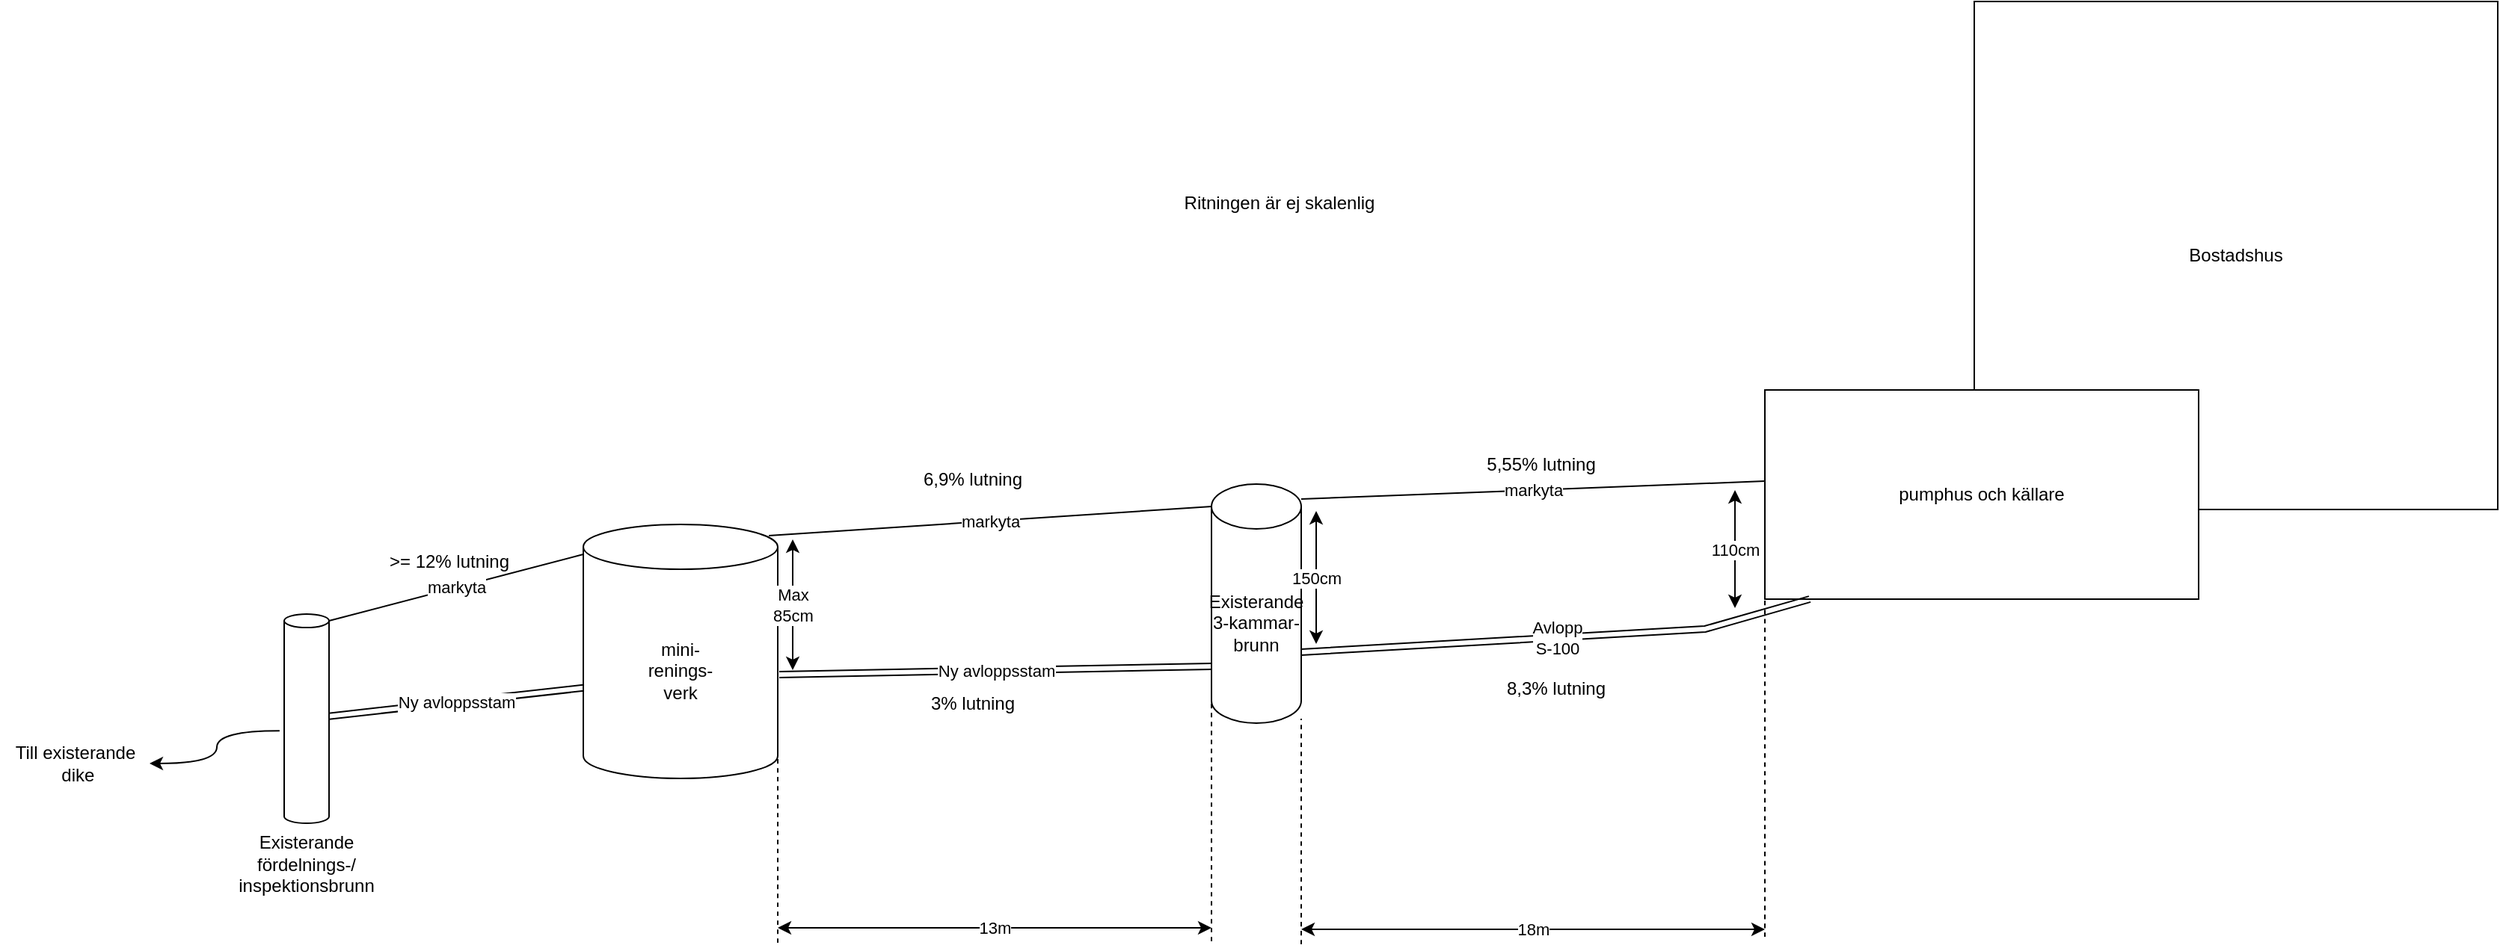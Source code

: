 <mxfile version="20.6.0" type="github">
  <diagram id="dEcU-ee0UV8H-_c2nEIc" name="Page-1">
    <mxGraphModel dx="2824" dy="1116" grid="1" gridSize="10" guides="1" tooltips="1" connect="1" arrows="1" fold="1" page="1" pageScale="1" pageWidth="850" pageHeight="1100" math="0" shadow="0">
      <root>
        <mxCell id="0" />
        <mxCell id="1" parent="0" />
        <mxCell id="SarKboA0Y-ExGuH4aFD--1" value="Bostadshus" style="rounded=0;whiteSpace=wrap;html=1;" vertex="1" parent="1">
          <mxGeometry x="490" y="20" width="350" height="340" as="geometry" />
        </mxCell>
        <mxCell id="SarKboA0Y-ExGuH4aFD--2" value="pumphus och källare" style="rounded=0;whiteSpace=wrap;html=1;" vertex="1" parent="1">
          <mxGeometry x="350" y="280" width="290" height="140" as="geometry" />
        </mxCell>
        <mxCell id="SarKboA0Y-ExGuH4aFD--3" value="Existerande&lt;br&gt;3-kammar-&lt;br&gt;brunn" style="shape=cylinder3;whiteSpace=wrap;html=1;boundedLbl=1;backgroundOutline=1;size=15;" vertex="1" parent="1">
          <mxGeometry x="-20" y="343" width="60" height="160" as="geometry" />
        </mxCell>
        <mxCell id="SarKboA0Y-ExGuH4aFD--6" value="markyta" style="endArrow=none;html=1;rounded=0;exitX=1;exitY=0;exitDx=0;exitDy=15;exitPerimeter=0;entryX=0;entryY=0.436;entryDx=0;entryDy=0;entryPerimeter=0;" edge="1" parent="1" target="SarKboA0Y-ExGuH4aFD--2">
          <mxGeometry width="50" height="50" relative="1" as="geometry">
            <mxPoint x="40" y="353" as="sourcePoint" />
            <mxPoint x="350.87" y="335.06" as="targetPoint" />
            <Array as="points" />
          </mxGeometry>
        </mxCell>
        <mxCell id="SarKboA0Y-ExGuH4aFD--8" value="150cm" style="endArrow=classic;startArrow=classic;html=1;rounded=0;" edge="1" parent="1">
          <mxGeometry width="50" height="50" relative="1" as="geometry">
            <mxPoint x="50" y="450" as="sourcePoint" />
            <mxPoint x="50" y="361" as="targetPoint" />
          </mxGeometry>
        </mxCell>
        <mxCell id="SarKboA0Y-ExGuH4aFD--10" value="mini-&lt;br&gt;renings-&lt;br&gt;verk" style="shape=cylinder3;whiteSpace=wrap;html=1;boundedLbl=1;backgroundOutline=1;size=15;" vertex="1" parent="1">
          <mxGeometry x="-440" y="370" width="130" height="170" as="geometry" />
        </mxCell>
        <mxCell id="SarKboA0Y-ExGuH4aFD--12" value="110cm" style="endArrow=classic;startArrow=classic;html=1;rounded=0;" edge="1" parent="1">
          <mxGeometry x="-0.013" width="50" height="50" relative="1" as="geometry">
            <mxPoint x="330" y="426" as="sourcePoint" />
            <mxPoint x="330" y="347" as="targetPoint" />
            <mxPoint as="offset" />
          </mxGeometry>
        </mxCell>
        <mxCell id="SarKboA0Y-ExGuH4aFD--15" value="markyta" style="endArrow=none;html=1;rounded=0;exitX=0.954;exitY=0.044;exitDx=0;exitDy=0;exitPerimeter=0;entryX=0;entryY=0;entryDx=0;entryDy=15;entryPerimeter=0;" edge="1" parent="1" source="SarKboA0Y-ExGuH4aFD--10" target="SarKboA0Y-ExGuH4aFD--3">
          <mxGeometry width="50" height="50" relative="1" as="geometry">
            <mxPoint x="-311" y="374.94" as="sourcePoint" />
            <mxPoint x="-0.13" y="360.0" as="targetPoint" />
            <Array as="points" />
          </mxGeometry>
        </mxCell>
        <mxCell id="SarKboA0Y-ExGuH4aFD--18" style="edgeStyle=orthogonalEdgeStyle;rounded=0;orthogonalLoop=1;jettySize=auto;html=1;curved=1;exitX=-0.102;exitY=0.558;exitDx=0;exitDy=0;exitPerimeter=0;" edge="1" parent="1" source="SarKboA0Y-ExGuH4aFD--16" target="SarKboA0Y-ExGuH4aFD--19">
          <mxGeometry relative="1" as="geometry">
            <mxPoint x="-740" y="500" as="targetPoint" />
          </mxGeometry>
        </mxCell>
        <mxCell id="SarKboA0Y-ExGuH4aFD--16" value="&lt;br&gt;&lt;br&gt;&lt;br&gt;&lt;br&gt;&lt;br&gt;&lt;br&gt;&lt;br&gt;&lt;br&gt;&lt;br&gt;&lt;br&gt;&lt;br&gt;&lt;br&gt;&lt;br&gt;Existerande&lt;br&gt;fördelnings-/&lt;br&gt;inspektionsbrunn" style="shape=cylinder3;whiteSpace=wrap;html=1;boundedLbl=1;backgroundOutline=1;size=4.529;" vertex="1" parent="1">
          <mxGeometry x="-640" y="430" width="30" height="140" as="geometry" />
        </mxCell>
        <mxCell id="SarKboA0Y-ExGuH4aFD--19" value="Till existerande&lt;br&gt;&amp;nbsp;dike" style="text;html=1;align=center;verticalAlign=middle;resizable=0;points=[];autosize=1;strokeColor=none;fillColor=none;" vertex="1" parent="1">
          <mxGeometry x="-830" y="510" width="100" height="40" as="geometry" />
        </mxCell>
        <mxCell id="SarKboA0Y-ExGuH4aFD--20" value="markyta" style="endArrow=none;html=1;rounded=0;exitX=1;exitY=0;exitDx=0;exitDy=4.529;exitPerimeter=0;entryX=0;entryY=0;entryDx=0;entryDy=15;entryPerimeter=0;" edge="1" parent="1" source="SarKboA0Y-ExGuH4aFD--16">
          <mxGeometry width="50" height="50" relative="1" as="geometry">
            <mxPoint x="-735.98" y="412.48" as="sourcePoint" />
            <mxPoint x="-440" y="390.0" as="targetPoint" />
            <Array as="points" />
          </mxGeometry>
        </mxCell>
        <mxCell id="SarKboA0Y-ExGuH4aFD--22" value="Avlopp&lt;br&gt;S-100" style="shape=link;html=1;rounded=0;strokeColor=default;startArrow=classic;startFill=1;curved=1;exitX=1;exitY=0;exitDx=0;exitDy=112.5;exitPerimeter=0;" edge="1" parent="1" source="SarKboA0Y-ExGuH4aFD--3">
          <mxGeometry width="100" relative="1" as="geometry">
            <mxPoint x="270" y="440" as="sourcePoint" />
            <mxPoint x="380" y="420" as="targetPoint" />
            <Array as="points">
              <mxPoint x="310" y="440" />
            </Array>
          </mxGeometry>
        </mxCell>
        <mxCell id="SarKboA0Y-ExGuH4aFD--23" value="5,55% lutning" style="text;html=1;align=center;verticalAlign=middle;resizable=0;points=[];autosize=1;strokeColor=none;fillColor=none;" vertex="1" parent="1">
          <mxGeometry x="150" y="315" width="100" height="30" as="geometry" />
        </mxCell>
        <mxCell id="SarKboA0Y-ExGuH4aFD--24" value="8,3% lutning" style="text;html=1;align=center;verticalAlign=middle;resizable=0;points=[];autosize=1;strokeColor=none;fillColor=none;" vertex="1" parent="1">
          <mxGeometry x="165" y="465" width="90" height="30" as="geometry" />
        </mxCell>
        <mxCell id="SarKboA0Y-ExGuH4aFD--25" value="6,9% lutning" style="text;html=1;align=center;verticalAlign=middle;resizable=0;points=[];autosize=1;strokeColor=none;fillColor=none;" vertex="1" parent="1">
          <mxGeometry x="-225" y="325" width="90" height="30" as="geometry" />
        </mxCell>
        <mxCell id="SarKboA0Y-ExGuH4aFD--26" value="Ny avloppsstam" style="shape=link;html=1;rounded=0;strokeColor=default;startArrow=classic;startFill=1;curved=1;exitX=1.008;exitY=0.591;exitDx=0;exitDy=0;exitPerimeter=0;" edge="1" parent="1" source="SarKboA0Y-ExGuH4aFD--10">
          <mxGeometry width="100" relative="1" as="geometry">
            <mxPoint x="-120" y="465" as="sourcePoint" />
            <mxPoint x="-20" y="465" as="targetPoint" />
          </mxGeometry>
        </mxCell>
        <mxCell id="SarKboA0Y-ExGuH4aFD--27" value="3% lutning" style="text;html=1;align=center;verticalAlign=middle;resizable=0;points=[];autosize=1;strokeColor=none;fillColor=none;" vertex="1" parent="1">
          <mxGeometry x="-220" y="475" width="80" height="30" as="geometry" />
        </mxCell>
        <mxCell id="SarKboA0Y-ExGuH4aFD--28" value="Max&lt;br&gt;85cm" style="endArrow=classic;startArrow=classic;html=1;rounded=0;" edge="1" parent="1">
          <mxGeometry width="50" height="50" relative="1" as="geometry">
            <mxPoint x="-300" y="467.5" as="sourcePoint" />
            <mxPoint x="-300" y="380" as="targetPoint" />
          </mxGeometry>
        </mxCell>
        <mxCell id="SarKboA0Y-ExGuH4aFD--29" value="Ritningen är ej skalenlig" style="text;html=1;align=center;verticalAlign=middle;resizable=0;points=[];autosize=1;strokeColor=none;fillColor=none;" vertex="1" parent="1">
          <mxGeometry x="-50" y="140" width="150" height="30" as="geometry" />
        </mxCell>
        <mxCell id="SarKboA0Y-ExGuH4aFD--30" value="&amp;gt;= 12% lutning" style="text;html=1;align=center;verticalAlign=middle;resizable=0;points=[];autosize=1;strokeColor=none;fillColor=none;" vertex="1" parent="1">
          <mxGeometry x="-580" y="380" width="100" height="30" as="geometry" />
        </mxCell>
        <mxCell id="SarKboA0Y-ExGuH4aFD--31" value="Ny avloppsstam" style="shape=link;html=1;rounded=0;strokeColor=default;startArrow=classic;startFill=1;curved=1;" edge="1" parent="1" source="SarKboA0Y-ExGuH4aFD--16">
          <mxGeometry width="100" relative="1" as="geometry">
            <mxPoint x="-540" y="479.41" as="sourcePoint" />
            <mxPoint x="-440" y="479.41" as="targetPoint" />
          </mxGeometry>
        </mxCell>
        <mxCell id="SarKboA0Y-ExGuH4aFD--32" value="" style="endArrow=none;dashed=1;html=1;rounded=0;strokeColor=default;curved=1;entryX=1;entryY=0.981;entryDx=0;entryDy=0;entryPerimeter=0;" edge="1" parent="1" target="SarKboA0Y-ExGuH4aFD--3">
          <mxGeometry width="50" height="50" relative="1" as="geometry">
            <mxPoint x="40" y="651" as="sourcePoint" />
            <mxPoint x="40" y="551" as="targetPoint" />
          </mxGeometry>
        </mxCell>
        <mxCell id="SarKboA0Y-ExGuH4aFD--33" value="" style="endArrow=none;dashed=1;html=1;rounded=0;strokeColor=default;curved=1;" edge="1" parent="1">
          <mxGeometry width="50" height="50" relative="1" as="geometry">
            <mxPoint x="350" y="646.0" as="sourcePoint" />
            <mxPoint x="350" y="420" as="targetPoint" />
          </mxGeometry>
        </mxCell>
        <mxCell id="SarKboA0Y-ExGuH4aFD--34" value="18m" style="endArrow=classic;startArrow=classic;html=1;rounded=0;strokeColor=default;curved=1;" edge="1" parent="1">
          <mxGeometry width="50" height="50" relative="1" as="geometry">
            <mxPoint x="40" y="641" as="sourcePoint" />
            <mxPoint x="350" y="641" as="targetPoint" />
          </mxGeometry>
        </mxCell>
        <mxCell id="SarKboA0Y-ExGuH4aFD--35" value="" style="endArrow=none;dashed=1;html=1;rounded=0;strokeColor=default;curved=1;entryX=0;entryY=1;entryDx=0;entryDy=-15;entryPerimeter=0;" edge="1" parent="1" target="SarKboA0Y-ExGuH4aFD--3">
          <mxGeometry width="50" height="50" relative="1" as="geometry">
            <mxPoint x="-20" y="649.0" as="sourcePoint" />
            <mxPoint x="-20" y="549.0" as="targetPoint" />
          </mxGeometry>
        </mxCell>
        <mxCell id="SarKboA0Y-ExGuH4aFD--36" value="" style="endArrow=none;dashed=1;html=1;rounded=0;strokeColor=default;curved=1;entryX=1;entryY=1;entryDx=0;entryDy=-15;entryPerimeter=0;" edge="1" parent="1" target="SarKboA0Y-ExGuH4aFD--10">
          <mxGeometry width="50" height="50" relative="1" as="geometry">
            <mxPoint x="-310" y="650.0" as="sourcePoint" />
            <mxPoint x="-310" y="550.0" as="targetPoint" />
          </mxGeometry>
        </mxCell>
        <mxCell id="SarKboA0Y-ExGuH4aFD--37" value="13m" style="endArrow=classic;startArrow=classic;html=1;rounded=0;strokeColor=default;curved=1;" edge="1" parent="1">
          <mxGeometry width="50" height="50" relative="1" as="geometry">
            <mxPoint x="-310" y="640" as="sourcePoint" />
            <mxPoint x="-20" y="640" as="targetPoint" />
          </mxGeometry>
        </mxCell>
      </root>
    </mxGraphModel>
  </diagram>
</mxfile>
